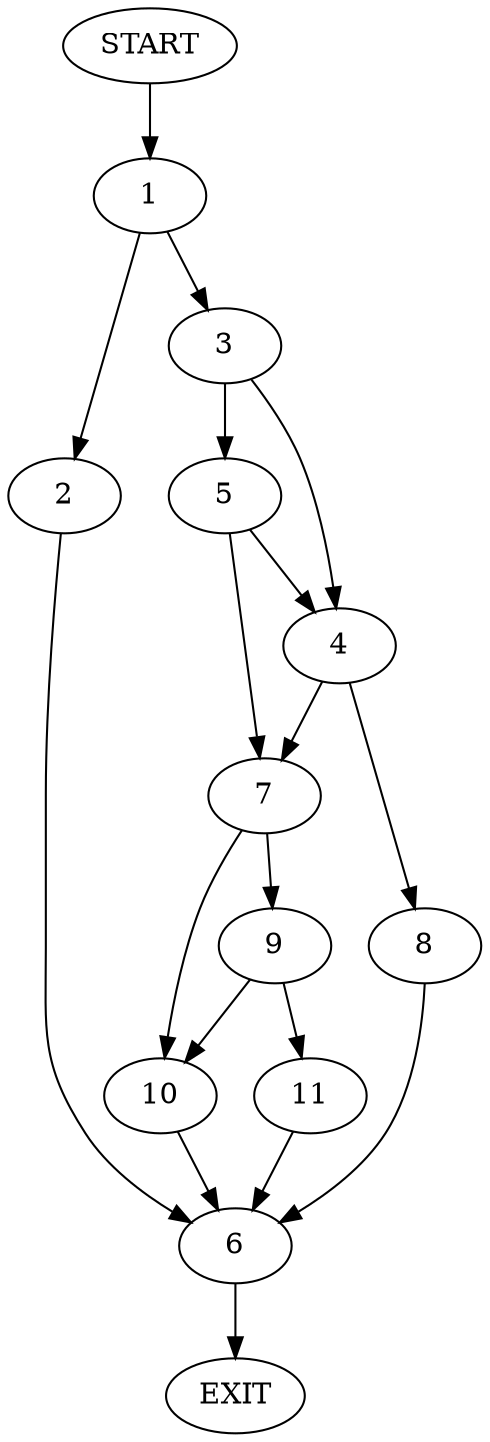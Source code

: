 digraph {
0 [label="START"]
12 [label="EXIT"]
0 -> 1
1 -> 2
1 -> 3
3 -> 4
3 -> 5
2 -> 6
6 -> 12
4 -> 7
4 -> 8
5 -> 4
5 -> 7
7 -> 9
7 -> 10
8 -> 6
9 -> 11
9 -> 10
10 -> 6
11 -> 6
}
